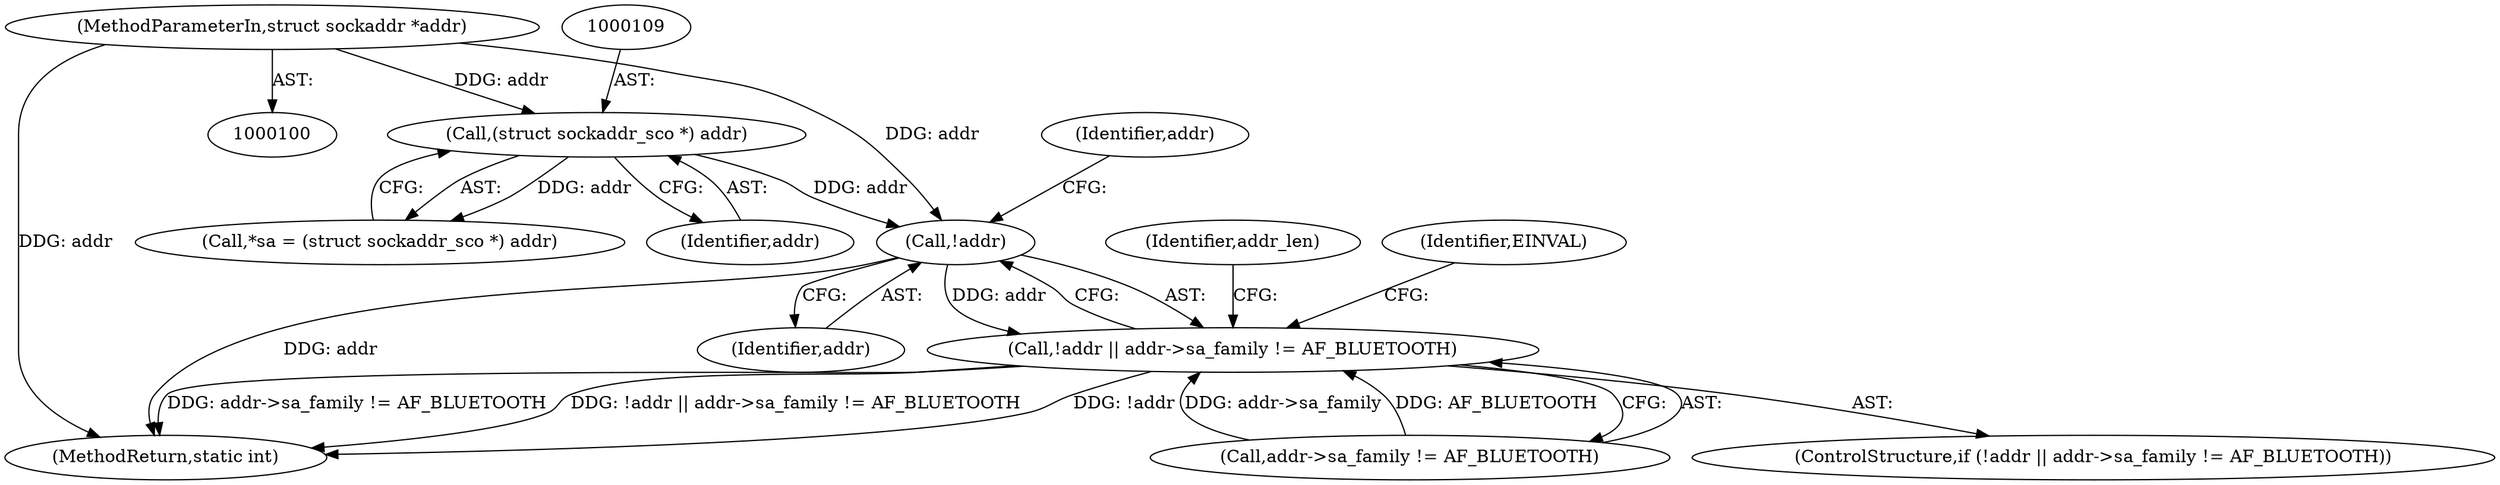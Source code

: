 digraph "0_linux_5233252fce714053f0151680933571a2da9cbfb4@pointer" {
"1000130" [label="(Call,!addr)"];
"1000108" [label="(Call,(struct sockaddr_sco *) addr)"];
"1000102" [label="(MethodParameterIn,struct sockaddr *addr)"];
"1000129" [label="(Call,!addr || addr->sa_family != AF_BLUETOOTH)"];
"1000134" [label="(Identifier,addr)"];
"1000131" [label="(Identifier,addr)"];
"1000102" [label="(MethodParameterIn,struct sockaddr *addr)"];
"1000110" [label="(Identifier,addr)"];
"1000108" [label="(Call,(struct sockaddr_sco *) addr)"];
"1000194" [label="(MethodReturn,static int)"];
"1000132" [label="(Call,addr->sa_family != AF_BLUETOOTH)"];
"1000142" [label="(Identifier,addr_len)"];
"1000139" [label="(Identifier,EINVAL)"];
"1000129" [label="(Call,!addr || addr->sa_family != AF_BLUETOOTH)"];
"1000106" [label="(Call,*sa = (struct sockaddr_sco *) addr)"];
"1000128" [label="(ControlStructure,if (!addr || addr->sa_family != AF_BLUETOOTH))"];
"1000130" [label="(Call,!addr)"];
"1000130" -> "1000129"  [label="AST: "];
"1000130" -> "1000131"  [label="CFG: "];
"1000131" -> "1000130"  [label="AST: "];
"1000134" -> "1000130"  [label="CFG: "];
"1000129" -> "1000130"  [label="CFG: "];
"1000130" -> "1000194"  [label="DDG: addr"];
"1000130" -> "1000129"  [label="DDG: addr"];
"1000108" -> "1000130"  [label="DDG: addr"];
"1000102" -> "1000130"  [label="DDG: addr"];
"1000108" -> "1000106"  [label="AST: "];
"1000108" -> "1000110"  [label="CFG: "];
"1000109" -> "1000108"  [label="AST: "];
"1000110" -> "1000108"  [label="AST: "];
"1000106" -> "1000108"  [label="CFG: "];
"1000108" -> "1000106"  [label="DDG: addr"];
"1000102" -> "1000108"  [label="DDG: addr"];
"1000102" -> "1000100"  [label="AST: "];
"1000102" -> "1000194"  [label="DDG: addr"];
"1000129" -> "1000128"  [label="AST: "];
"1000129" -> "1000132"  [label="CFG: "];
"1000132" -> "1000129"  [label="AST: "];
"1000139" -> "1000129"  [label="CFG: "];
"1000142" -> "1000129"  [label="CFG: "];
"1000129" -> "1000194"  [label="DDG: !addr"];
"1000129" -> "1000194"  [label="DDG: addr->sa_family != AF_BLUETOOTH"];
"1000129" -> "1000194"  [label="DDG: !addr || addr->sa_family != AF_BLUETOOTH"];
"1000132" -> "1000129"  [label="DDG: addr->sa_family"];
"1000132" -> "1000129"  [label="DDG: AF_BLUETOOTH"];
}
